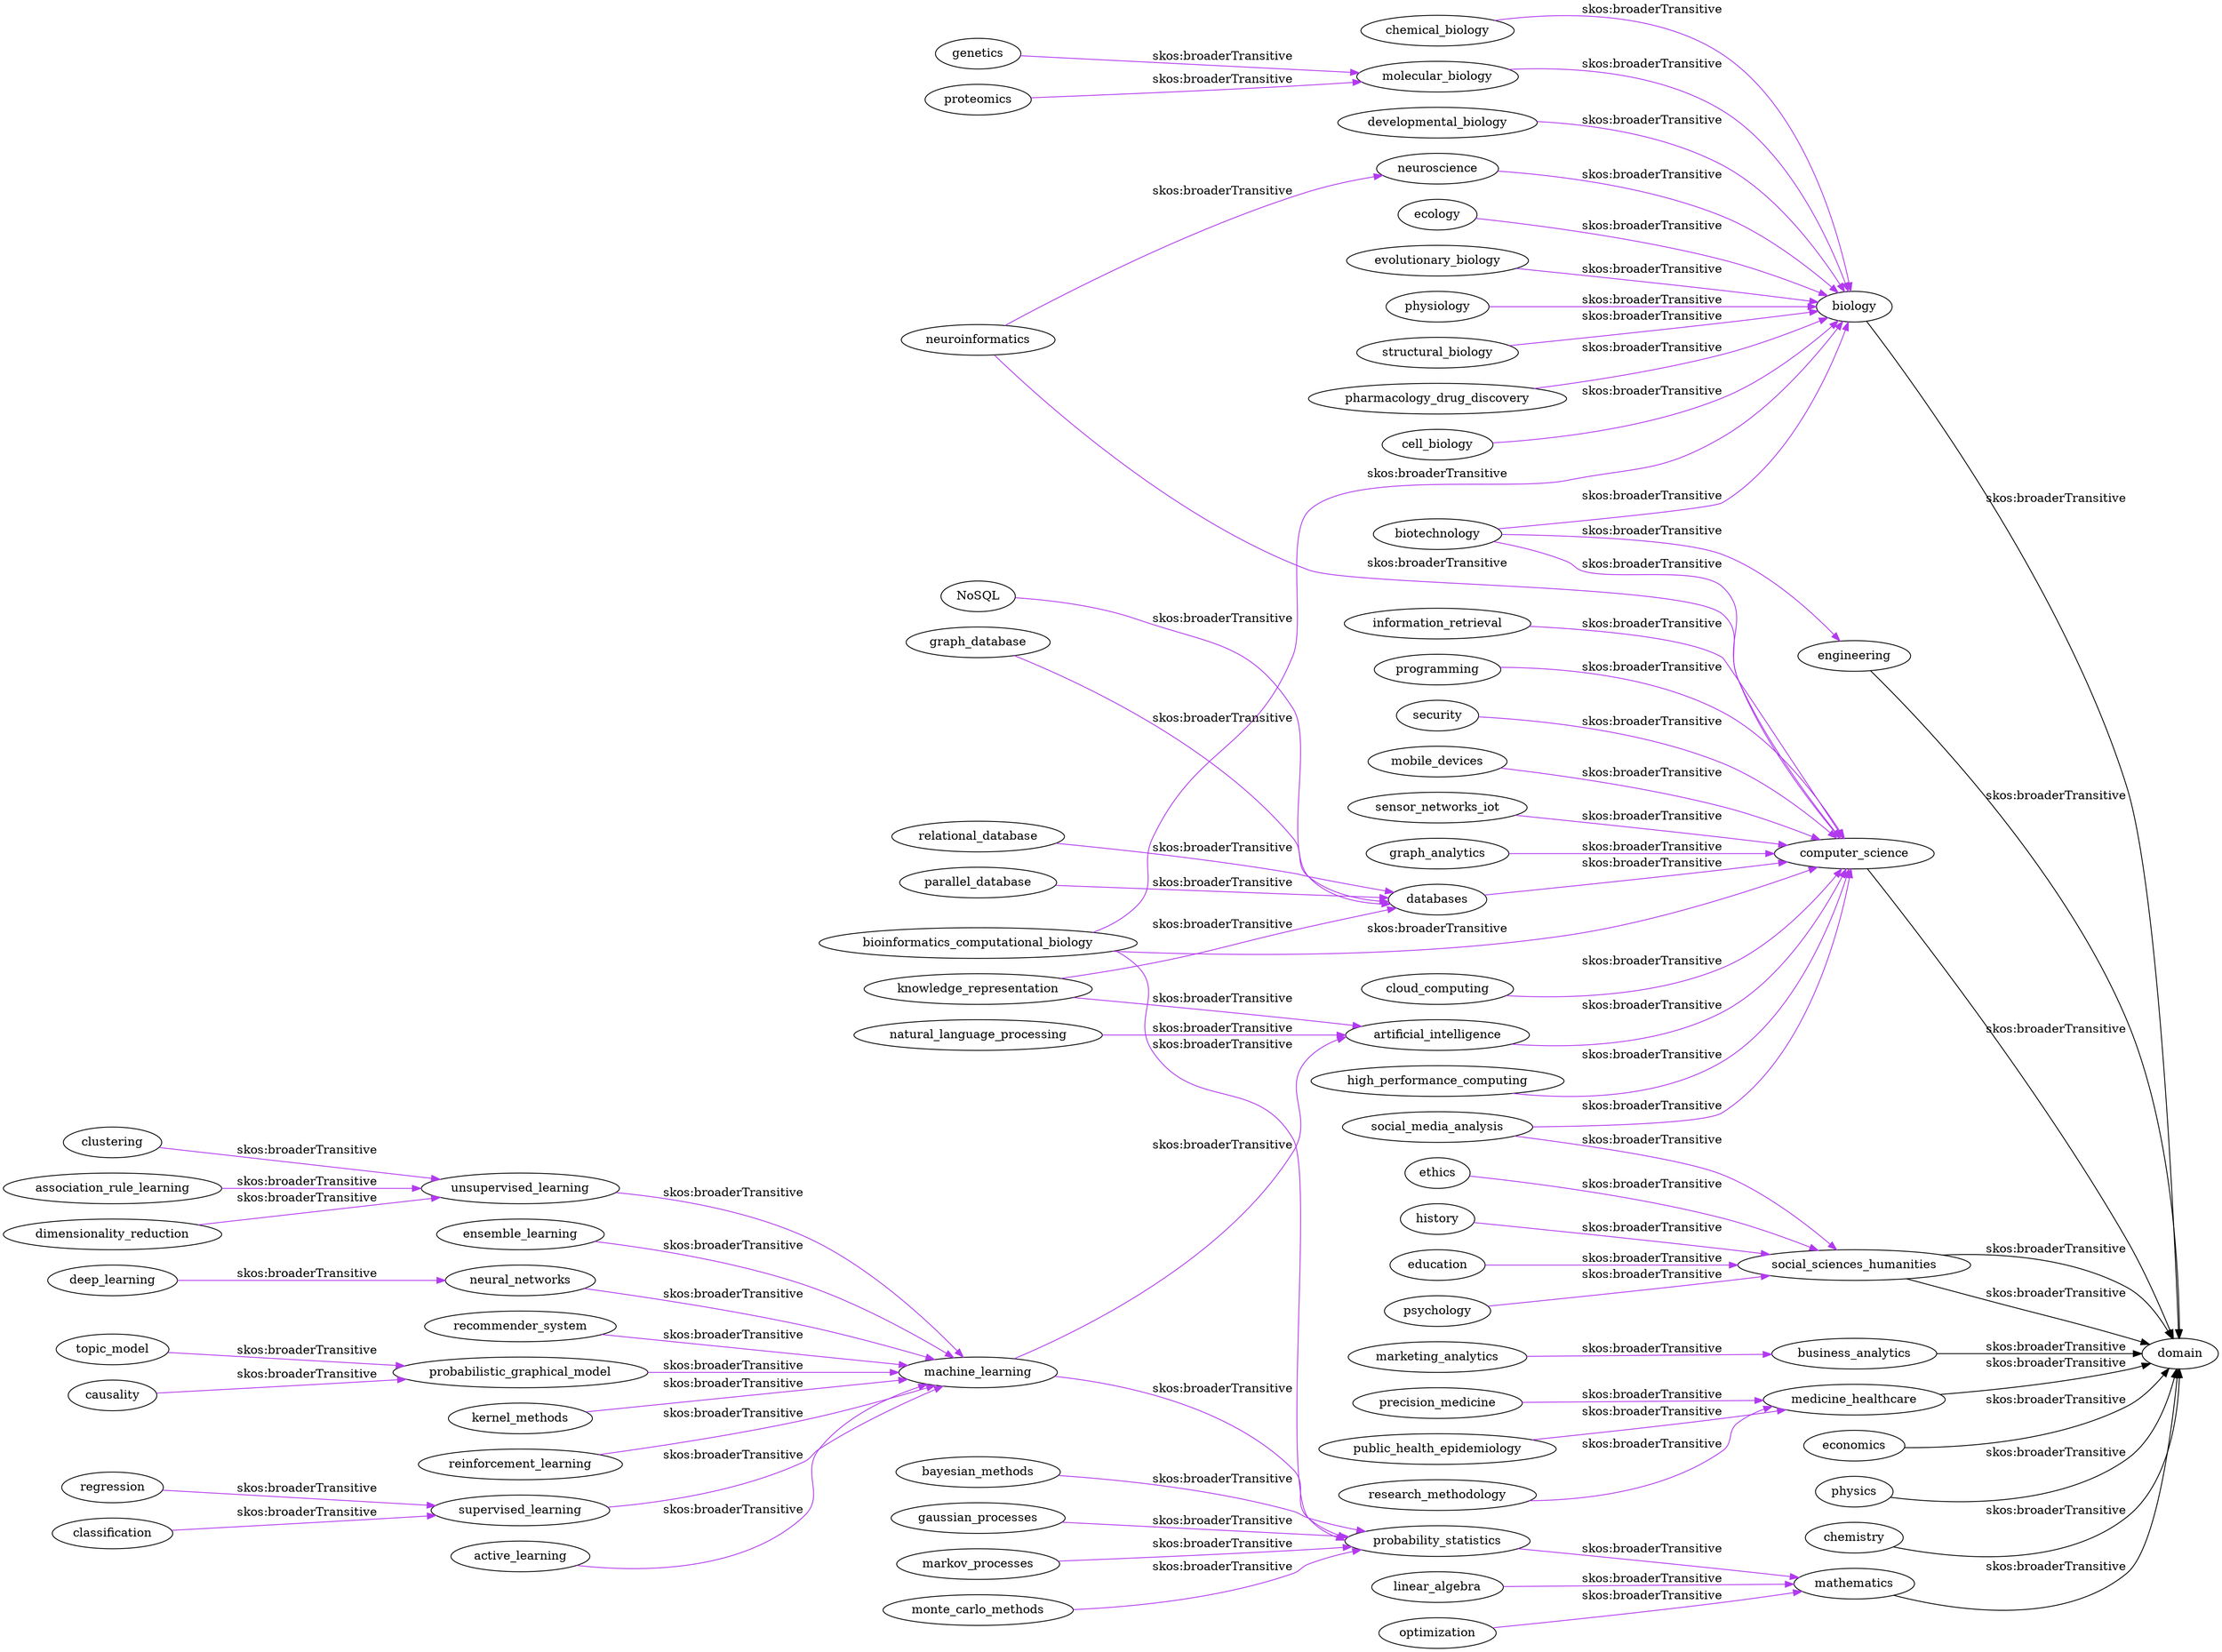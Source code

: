 digraph{
    rankdir = LR;
    
    mathematics -> domain [color = "black", label = "skos:broaderTransitive"]
    computer_science -> domain [color = "black", label = "skos:broaderTransitive"]
    social_sciences_humanities -> domain [color = "black", label = "skos:broaderTransitive"]
    biology -> domain [color = "black", label = "skos:broaderTransitive"]
    business_analytics -> domain [color = "black", label = "skos:broaderTransitive"]
    economics -> domain [color = "black", label = "skos:broaderTransitive"]
    social_sciences_humanities -> domain [color = "black", label = "skos:broaderTransitive"]
    engineering -> domain [color = "black", label = "skos:broaderTransitive"]
    physics -> domain [color = "black", label = "skos:broaderTransitive"]
    chemistry -> domain [color = "black", label = "skos:broaderTransitive"]
    medicine_healthcare -> domain [color = "black", label = "skos:broaderTransitive"]
    
    ethics -> social_sciences_humanities [color = "darkorchid2", label = "skos:broaderTransitive"]
    history -> social_sciences_humanities [color = "darkorchid2", label = "skos:broaderTransitive"]
    
    linear_algebra -> mathematics [color = "darkorchid2", label = "skos:broaderTransitive"]
    probability_statistics -> mathematics [color = "darkorchid2", label = "skos:broaderTransitive"]
    optimization -> mathematics [color = "darkorchid2", label = "skos:broaderTransitive"]
    
    graph_analytics -> computer_science [color = "darkorchid2", label = "skos:broaderTransitive"]
    artificial_intelligence -> computer_science [color = "darkorchid2", label = "skos:broaderTransitive"]
    databases -> computer_science [color = "darkorchid2", label = "skos:broaderTransitive"]
    high_performance_computing -> computer_science [color = "darkorchid2", label = "skos:broaderTransitive"]
    information_retrieval -> computer_science [color = "darkorchid2", label = "skos:broaderTransitive"]
    programming -> computer_science [color = "darkorchid2", label = "skos:broaderTransitive"]
    security -> computer_science [color = "darkorchid2", label = "skos:broaderTransitive"]
    mobile_devices -> computer_science [color = "darkorchid2", label = "skos:broaderTransitive"]
    sensor_networks_iot -> computer_science [color = "darkorchid2", label = "skos:broaderTransitive"]
    cloud_computing -> computer_science [color = "darkorchid2", label = "skos:broaderTransitive"]
    
    education -> social_sciences_humanities [color = "darkorchid2", label = "skos:broaderTransitive"]
    psychology -> social_sciences_humanities [color = "darkorchid2", label = "skos:broaderTransitive"]
    
    pharmacology_drug_discovery -> biology [color = "darkorchid2", label = "skos:broaderTransitive"]
    molecular_biology -> biology [color = "darkorchid2", label = "skos:broaderTransitive"]
    cell_biology -> biology [color = "darkorchid2", label = "skos:broaderTransitive"]
    chemical_biology -> biology [color = "darkorchid2", label = "skos:broaderTransitive"]
    developmental_biology -> biology [color = "darkorchid2", label = "skos:broaderTransitive"]
    ecology -> biology [color = "darkorchid2", label = "skos:broaderTransitive"]
    evolutionary_biology -> biology [color = "darkorchid2", label = "skos:broaderTransitive"]
    neuroscience -> biology [color = "darkorchid2", label = "skos:broaderTransitive"]
    physiology -> biology [color = "darkorchid2", label = "skos:broaderTransitive"]
    structural_biology -> biology [color = "darkorchid2", label = "skos:broaderTransitive"]
    
    marketing_analytics -> business_analytics [color = "darkorchid2", label = "skos:broaderTransitive"]
    
    precision_medicine -> medicine_healthcare [color = "darkorchid2", label = "skos:broaderTransitive"]
    public_health_epidemiology -> medicine_healthcare [color = "darkorchid2", label = "skos:broaderTransitive"]
    research_methodology -> medicine_healthcare [color = "darkorchid2", label = "skos:broaderTransitive"]
    
    bioinformatics_computational_biology -> biology [color = "darkorchid2", label = "skos:broaderTransitive"]
    bioinformatics_computational_biology -> probability_statistics [color = "darkorchid2", label = "skos:broaderTransitive"]
    bioinformatics_computational_biology -> computer_science [color = "darkorchid2", label = "skos:broaderTransitive"]
    
    neuroinformatics -> computer_science [color = "darkorchid2", label = "skos:broaderTransitive"]
    neuroinformatics -> neuroscience [color = "darkorchid2", label = "skos:broaderTransitive"]
    
    biotechnology -> biology [color = "darkorchid2", label = "skos:broaderTransitive"]
    biotechnology -> engineering [color = "darkorchid2", label = "skos:broaderTransitive"]
    biotechnology -> computer_science [color = "darkorchid2", label = "skos:broaderTransitive"]

    bayesian_methods -> probability_statistics [color = "darkorchid2", label = "skos:broaderTransitive"]
    gaussian_processes -> probability_statistics [color = "darkorchid2", label = "skos:broaderTransitive"]
    markov_processes -> probability_statistics [color = "darkorchid2", label = "skos:broaderTransitive"]
    monte_carlo_methods -> probability_statistics [color = "darkorchid2", label = "skos:broaderTransitive"]
    
    machine_learning -> probability_statistics [color = "darkorchid2", label = "skos:broaderTransitive"]
    machine_learning -> artificial_intelligence [color = "darkorchid2", label = "skos:broaderTransitive"]
    
    natural_language_processing -> artificial_intelligence [color = "darkorchid2", label = "skos:broaderTransitive"]
    
    knowledge_representation -> artificial_intelligence [color = "darkorchid2", label = "skos:broaderTransitive"]
    knowledge_representation -> databases [color = "darkorchid2", label = "skos:broaderTransitive"]
    
    graph_database -> databases [color = "darkorchid2", label = "skos:broaderTransitive"]
    relational_database -> databases [color = "darkorchid2", label = "skos:broaderTransitive"]
    NoSQL -> databases [color = "darkorchid2", label = "skos:broaderTransitive"]
    parallel_database -> databases [color = "darkorchid2", label = "skos:broaderTransitive"]
    
    genetics -> molecular_biology [color = "darkorchid2", label = "skos:broaderTransitive"]
    proteomics -> molecular_biology [color = "darkorchid2", label = "skos:broaderTransitive"]
    
    unsupervised_learning -> machine_learning [color = "darkorchid2", label = "skos:broaderTransitive"]
    ensemble_learning -> machine_learning [color = "darkorchid2", label = "skos:broaderTransitive"]
    neural_networks -> machine_learning [color = "darkorchid2", label = "skos:broaderTransitive"]
    recommender_system -> machine_learning [color = "darkorchid2", label = "skos:broaderTransitive"]
    probabilistic_graphical_model -> machine_learning [color = "darkorchid2", label = "skos:broaderTransitive"]
    kernel_methods -> machine_learning [color = "darkorchid2", label = "skos:broaderTransitive"]
    reinforcement_learning -> machine_learning [color = "darkorchid2", label = "skos:broaderTransitive"]
    supervised_learning -> machine_learning [color = "darkorchid2", label = "skos:broaderTransitive"]
    active_learning -> machine_learning [color = "darkorchid2", label = "skos:broaderTransitive"]
    
    association_rule_learning -> unsupervised_learning [color = "darkorchid2", label = "skos:broaderTransitive"]
    dimensionality_reduction -> unsupervised_learning [color = "darkorchid2", label = "skos:broaderTransitive"]
    clustering -> unsupervised_learning [color = "darkorchid2", label = "skos:broaderTransitive"]
    
    topic_model -> probabilistic_graphical_model [color = "darkorchid2", label = "skos:broaderTransitive"]
    causality -> probabilistic_graphical_model [color = "darkorchid2", label = "skos:broaderTransitive"]
    
    regression -> supervised_learning [color = "darkorchid2", label = "skos:broaderTransitive"]
    classification -> supervised_learning [color = "darkorchid2", label = "skos:broaderTransitive"]
    
    deep_learning -> neural_networks [color = "darkorchid2", label = "skos:broaderTransitive"]
    
    social_media_analysis -> computer_science [color = "darkorchid2", label = "skos:broaderTransitive"]
    social_media_analysis -> social_sciences_humanities [color = "darkorchid2", label = "skos:broaderTransitive"]
    
    {rank=same; mathematics, computer_science, social_sciences_humanities, biology, business_analytics, economics, social_sciences_humanities, engineering, physics, chemistry, medicine_healthcare}
}